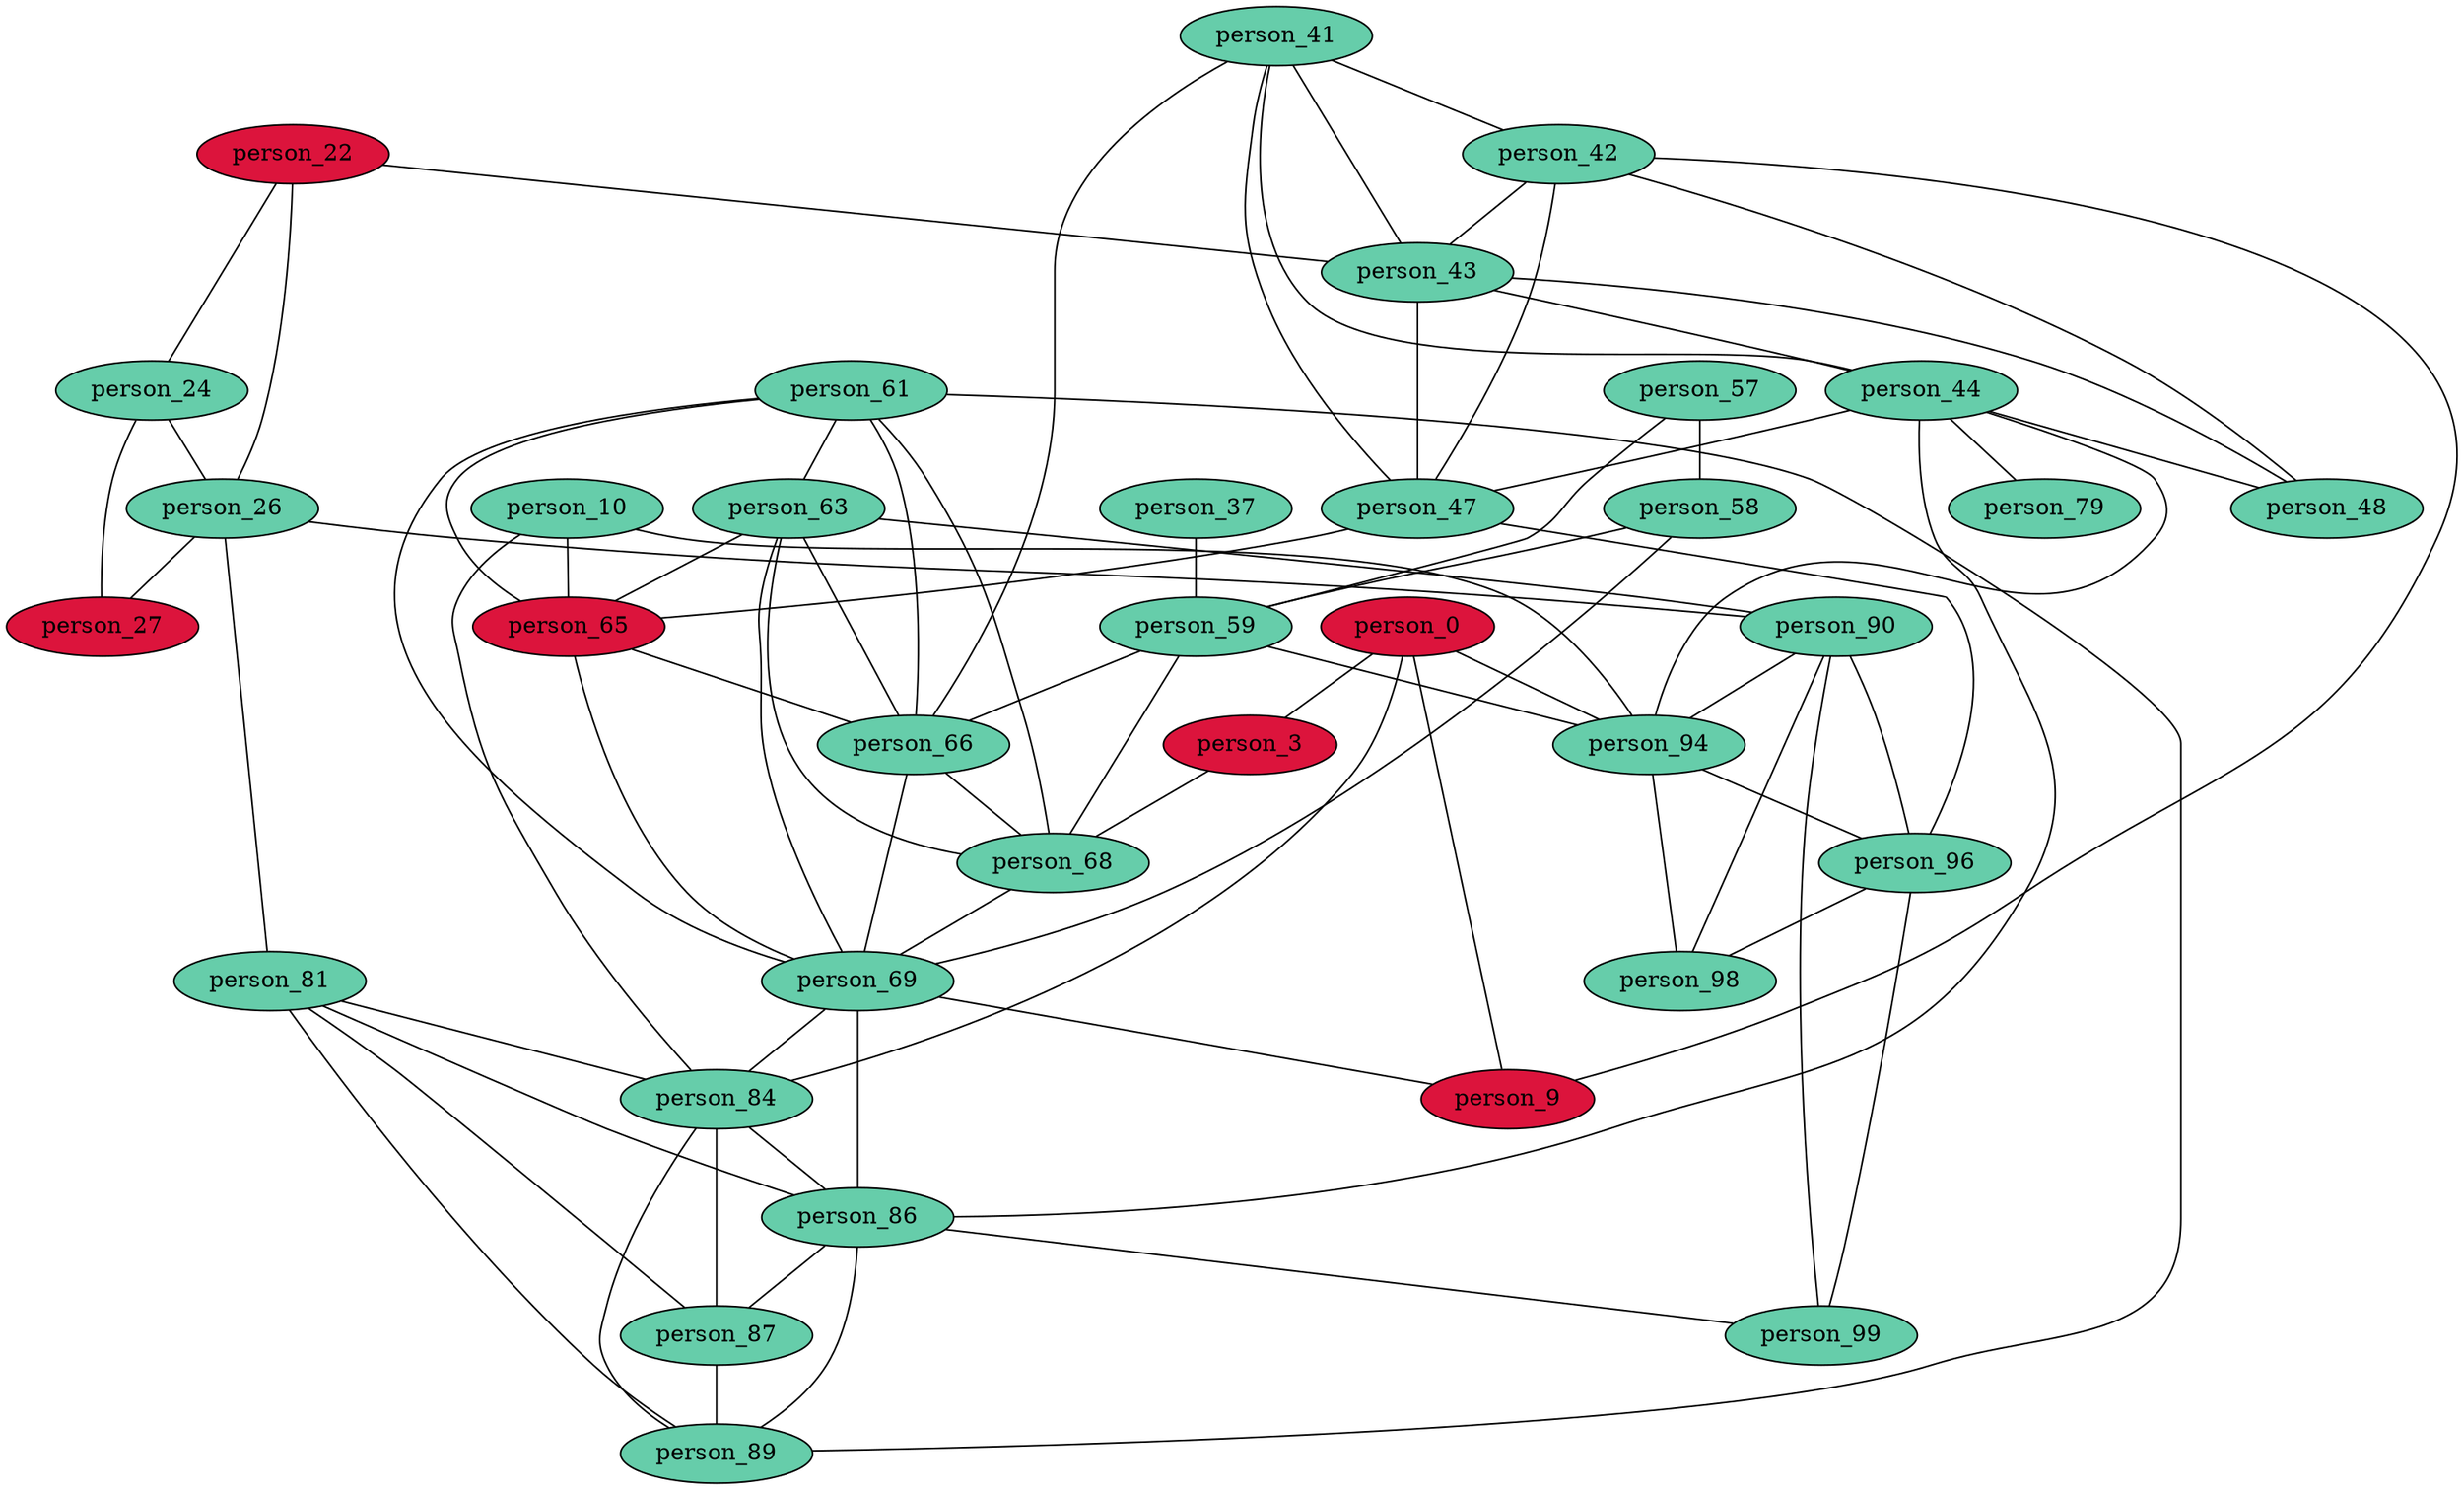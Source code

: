 graph SmokeGen {

	// Person nodes
	subgraph person {
		node[style=filled]
		person_99[ fillcolor=aquamarine3]
		person_10[ fillcolor=aquamarine3]
		person_98[ fillcolor=aquamarine3]
		person_37[ fillcolor=aquamarine3]
		person_59[ fillcolor=aquamarine3]
		person_79[ fillcolor=aquamarine3]
		person_57[ fillcolor=aquamarine3]
		person_58[ fillcolor=aquamarine3]
		person_90[ fillcolor=aquamarine3]
		person_96[ fillcolor=aquamarine3]
		person_94[ fillcolor=aquamarine3]
		person_3[ fillcolor=crimson]
		person_9[ fillcolor=crimson]
		person_0[ fillcolor=crimson]
		person_22[ fillcolor=crimson]
		person_44[ fillcolor=aquamarine3]
		person_66[ fillcolor=aquamarine3]
		person_89[ fillcolor=aquamarine3]
		person_86[ fillcolor=aquamarine3]
		person_42[ fillcolor=aquamarine3]
		person_65[ fillcolor=crimson]
		person_87[ fillcolor=aquamarine3]
		person_43[ fillcolor=aquamarine3]
		person_48[ fillcolor=aquamarine3]
		person_26[ fillcolor=aquamarine3]
		person_27[ fillcolor=crimson]
		person_68[ fillcolor=aquamarine3]
		person_24[ fillcolor=aquamarine3]
		person_69[ fillcolor=aquamarine3]
		person_47[ fillcolor=aquamarine3]
		person_81[ fillcolor=aquamarine3]
		person_84[ fillcolor=aquamarine3]
		person_63[ fillcolor=aquamarine3]
		person_41[ fillcolor=aquamarine3]
		person_61[ fillcolor=aquamarine3]
	}

	// Friends edges
	person_57--person_58
	person_90--person_96
	person_24--person_27
	person_94--person_96
	person_58--person_69
	person_26--person_27
	person_87--person_89
	person_66--person_68
	person_84--person_89
	person_42--person_43
	person_43--person_47
	person_63--person_68
	person_22--person_26
	person_44--person_47
	person_42--person_47
	person_86--person_89
	person_81--person_89
	person_41--person_47
	person_0--person_3
	person_41--person_66
	person_41--person_43
	person_61--person_68
	person_57--person_59
	person_69--person_84
	person_47--person_65
	person_68--person_69
	person_59--person_68
	person_66--person_69
	person_63--person_65
	person_81--person_84
	person_63--person_69
	person_65--person_69
	person_61--person_69
	person_47--person_96
	person_41--person_42
	person_61--person_65
	person_59--person_94
	person_3--person_68
	person_96--person_98
	person_10--person_94
	person_90--person_94
	person_86--person_99
	person_90--person_98
	person_26--person_81
	person_94--person_98
	person_86--person_87
	person_42--person_9
	person_84--person_87
	person_63--person_66
	person_22--person_24
	person_22--person_43
	person_0--person_94
	person_65--person_66
	person_0--person_9
	person_81--person_87
	person_69--person_9
	person_61--person_89
	person_61--person_66
	person_0--person_84
	person_37--person_59
	person_58--person_59
	person_96--person_99
	person_44--person_79
	person_44--person_94
	person_90--person_99
	person_69--person_86
	person_24--person_26
	person_59--person_66
	person_63--person_90
	person_44--person_86
	person_84--person_86
	person_10--person_84
	person_43--person_48
	person_44--person_48
	person_10--person_65
	person_43--person_44
	person_42--person_48
	person_26--person_90
	person_81--person_86
	person_61--person_63
	person_41--person_44

}
